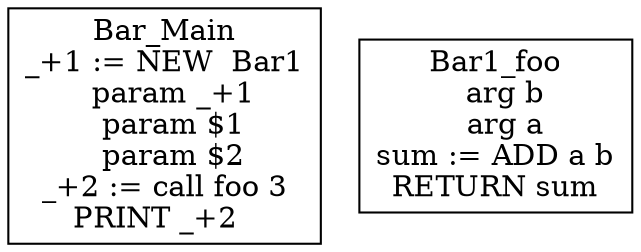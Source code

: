 digraph {
  graph [splines=ortho]
  node [shape=box]
  Bar_Main [label="Bar_Main\n_+1 := NEW  Bar1\n  param _+1\n  param $1\n  param $2\n_+2 := call foo 3\nPRINT _+2  \n"];
  Bar1_foo [label="Bar1_foo\n  arg b\n  arg a\nsum := ADD a b\nRETURN sum\n"];
}